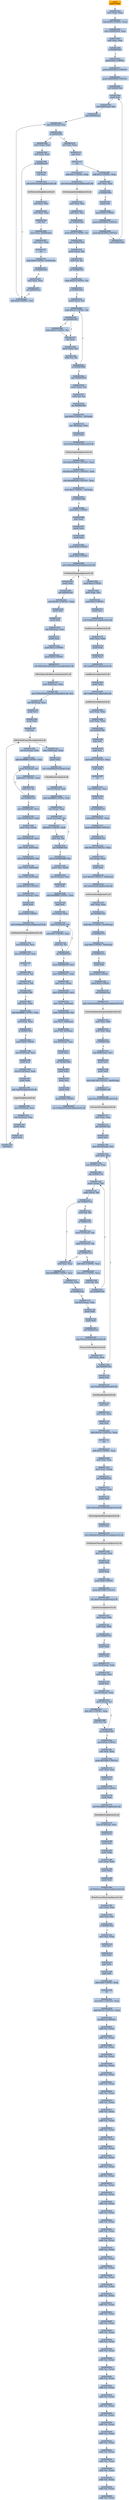 digraph G {
node[shape=rectangle,style=filled,fillcolor=lightsteelblue,color=lightsteelblue]
bgcolor="transparent"
a0x004018ccpushl_ebp[label="start\npushl %ebp",fillcolor="orange",color="lightgrey"];
a0x004018cdmovl_esp_ebp[label="0x004018cd\nmovl %esp, %ebp"];
a0x004018cfsubl_0x44UINT8_esp[label="0x004018cf\nsubl $0x44<UINT8>, %esp"];
a0x004018d2movl_0x004034e4_eax[label="0x004018d2\nmovl 0x004034e4, %eax"];
a0x004018d7testl_eax_eax[label="0x004018d7\ntestl %eax, %eax"];
a0x004018d9je_0x004018e5[label="0x004018d9\nje 0x004018e5"];
a0x004018e5pushl_0x1UINT8[label="0x004018e5\npushl $0x1<UINT8>"];
a0x004018e7pushl_0x403010UINT32[label="0x004018e7\npushl $0x403010<UINT32>"];
a0x004018ecpushl_0x403008UINT32[label="0x004018ec\npushl $0x403008<UINT32>"];
a0x004018f1call_0x004019ed[label="0x004018f1\ncall 0x004019ed"];
a0x004019edpushl_esi[label="0x004019ed\npushl %esi"];
a0x004019eemovl_0x8esp__esi[label="0x004019ee\nmovl 0x8(%esp), %esi"];
a0x004019f2jmp_0x00401a0a[label="0x004019f2\njmp 0x00401a0a"];
a0x00401a0acmpl_0xcesp__esi[label="0x00401a0a\ncmpl 0xc(%esp), %esi"];
a0x00401a0ejb_0x004019f4[label="0x00401a0e\njb 0x004019f4"];
a0x004019f4movl_esi__eax[label="0x004019f4\nmovl (%esi), %eax"];
a0x004019f6testl_eax_eax[label="0x004019f6\ntestl %eax, %eax"];
a0x004019f8je_0x00401a07[label="0x004019f8\nje 0x00401a07"];
a0x00401a07addl_0x4UINT8_esi[label="0x00401a07\naddl $0x4<UINT8>, %esi"];
a0x004019facall_eax[label="0x004019fa\ncall %eax"];
a0x004019a3call_GetProcessHeap_kernel32_dll[label="0x004019a3\ncall GetProcessHeap@kernel32.dll"];
GetProcessHeap_kernel32_dll[label="GetProcessHeap@kernel32.dll",fillcolor="lightgrey",color="lightgrey"];
a0x004019a9xorl_ecx_ecx[label="0x004019a9\nxorl %ecx, %ecx"];
a0x004019abtestl_eax_eax[label="0x004019ab\ntestl %eax, %eax"];
a0x004019adsete_cl[label="0x004019ad\nsete %cl"];
a0x004019b0movl_eax_0x004034e0[label="0x004019b0\nmovl %eax, 0x004034e0"];
a0x004019b5movl_ecx_eax[label="0x004019b5\nmovl %ecx, %eax"];
a0x004019b7ret[label="0x004019b7\nret"];
a0x004019fccmpl_0x0UINT8_0x10esp_[label="0x004019fc\ncmpl $0x0<UINT8>, 0x10(%esp)"];
a0x00401a01je_0x00401a07[label="0x00401a01\nje 0x00401a07"];
a0x00401a03testl_eax_eax[label="0x00401a03\ntestl %eax, %eax"];
a0x00401a05jne_0x00401a12[label="0x00401a05\njne 0x00401a12"];
a0x00401a10xorl_eax_eax[label="0x00401a10\nxorl %eax, %eax"];
a0x00401a12popl_esi[label="0x00401a12\npopl %esi"];
a0x00401a13ret[label="0x00401a13\nret"];
a0x004018f6addl_0xcUINT8_esp[label="0x004018f6\naddl $0xc<UINT8>, %esp"];
a0x004018f9testl_eax_eax[label="0x004018f9\ntestl %eax, %eax"];
a0x004018fbje_0x00401905[label="0x004018fb\nje 0x00401905"];
a0x00401905pushl_esi[label="0x00401905\npushl %esi"];
a0x00401906pushl_0x0UINT8[label="0x00401906\npushl $0x0<UINT8>"];
a0x00401908pushl_0x403004UINT32[label="0x00401908\npushl $0x403004<UINT32>"];
a0x0040190dpushl_0x403000UINT32[label="0x0040190d\npushl $0x403000<UINT32>"];
a0x00401912call_0x004019ed[label="0x00401912\ncall 0x004019ed"];
a0x00401917addl_0xcUINT8_esp[label="0x00401917\naddl $0xc<UINT8>, %esp"];
a0x0040191acall_GetCommandLineA_kernel32_dll[label="0x0040191a\ncall GetCommandLineA@kernel32.dll"];
GetCommandLineA_kernel32_dll[label="GetCommandLineA@kernel32.dll",fillcolor="lightgrey",color="lightgrey"];
a0x00401920movl_eax_esi[label="0x00401920\nmovl %eax, %esi"];
a0x00401922testl_esi_esi[label="0x00401922\ntestl %esi, %esi"];
a0x00401924jne_0x0040192b[label="0x00401924\njne 0x0040192b"];
a0x0040192bmovb_0x20UINT8_cl[label="0x0040192b\nmovb $0x20<UINT8>, %cl"];
a0x0040192djmp_0x00401934[label="0x0040192d\njmp 0x00401934"];
a0x00401934movb_esi__al[label="0x00401934\nmovb (%esi), %al"];
a0x00401936testb_al_al[label="0x00401936\ntestb %al, %al"];
a0x00401938jne_0x0040192f[label="0x00401938\njne 0x0040192f"];
a0x0040192fcmpb_0x20UINT8_al[label="0x0040192f\ncmpb $0x20<UINT8>, %al"];
a0x00401931ja_0x0040193e[label="0x00401931\nja 0x0040193e"];
a0x0040193emovb_esi__al[label="0x0040193e\nmovb (%esi), %al"];
a0x00401940cmpb_0x22UINT8_al[label="0x00401940\ncmpb $0x22<UINT8>, %al"];
a0x00401942jne_0x00401947[label="0x00401942\njne 0x00401947"];
a0x00401944xorb_0x20UINT8_cl[label="0x00401944\nxorb $0x20<UINT8>, %cl"];
a0x00401947incl_esi[label="0x00401947\nincl %esi"];
a0x00401948movb_esi__al[label="0x00401948\nmovb (%esi), %al"];
a0x0040194acmpb_cl_al[label="0x0040194a\ncmpb %cl, %al"];
a0x0040194cja_0x00401940[label="0x0040194c\nja 0x00401940"];
a0x0040194ejmp_0x00401955[label="0x0040194e\njmp 0x00401955"];
a0x00401955movb_esi__al[label="0x00401955\nmovb (%esi), %al"];
a0x00401957testb_al_al[label="0x00401957\ntestb %al, %al"];
a0x00401959jne_0x00401950[label="0x00401959\njne 0x00401950"];
a0x0040195bandl_0x0UINT8__24ebp_[label="0x0040195b\nandl $0x0<UINT8>, -24(%ebp)"];
a0x0040195fleal__68ebp__eax[label="0x0040195f\nleal -68(%ebp), %eax"];
a0x00401962pushl_eax[label="0x00401962\npushl %eax"];
a0x00401963call_GetStartupInfoA_kernel32_dll[label="0x00401963\ncall GetStartupInfoA@kernel32.dll"];
GetStartupInfoA_kernel32_dll[label="GetStartupInfoA@kernel32.dll",fillcolor="lightgrey",color="lightgrey"];
a0x00401969testl_0xa0d0a0dUINT32_eax[label="0x00401969\ntestl $0xa0d0a0d<UINT32>, %eax"];
a0x0040196esubl_0x54524357UINT32_eax[label="0x0040196e\nsubl $0x54524357<UINT32>, %eax"];
a0x00401973subl_0xa0d0a0dUINT32_eax[label="0x00401973\nsubl $0xa0d0a0d<UINT32>, %eax"];
a0x00401978testb_0x1UINT8__24ebp_[label="0x00401978\ntestb $0x1<UINT8>, -24(%ebp)"];
a0x0040197cje_0x00401984[label="0x0040197c\nje 0x00401984"];
a0x00401984pushl_0xaUINT8[label="0x00401984\npushl $0xa<UINT8>"];
a0x00401986popl_eax[label="0x00401986\npopl %eax"];
a0x00401987pushl_eax[label="0x00401987\npushl %eax"];
a0x00401988pushl_esi[label="0x00401988\npushl %esi"];
a0x00401989pushl_0x0UINT8[label="0x00401989\npushl $0x0<UINT8>"];
a0x0040198bpushl_0x0UINT8[label="0x0040198b\npushl $0x0<UINT8>"];
a0x0040198dcall_GetModuleHandleA_kernel32_dll[label="0x0040198d\ncall GetModuleHandleA@kernel32.dll"];
GetModuleHandleA_kernel32_dll[label="GetModuleHandleA@kernel32.dll",fillcolor="lightgrey",color="lightgrey"];
a0x00401993pushl_eax[label="0x00401993\npushl %eax"];
a0x00401994call_0x004012e0[label="0x00401994\ncall 0x004012e0"];
a0x004012e0subl_0x20cUINT32_esp[label="0x004012e0\nsubl $0x20c<UINT32>, %esp"];
a0x004012e6pushl_esi[label="0x004012e6\npushl %esi"];
a0x004012e7pushl_edi[label="0x004012e7\npushl %edi"];
a0x004012e8leal_0x8esp__eax[label="0x004012e8\nleal 0x8(%esp), %eax"];
a0x004012ecpushl_eax[label="0x004012ec\npushl %eax"];
a0x004012edpushl_0x1cUINT8[label="0x004012ed\npushl $0x1c<UINT8>"];
a0x004012efpushl_0x0UINT8[label="0x004012ef\npushl $0x0<UINT8>"];
a0x004012f1call_SHGetSpecialFolderLocation_shell32_dll[label="0x004012f1\ncall SHGetSpecialFolderLocation@shell32.dll"];
SHGetSpecialFolderLocation_shell32_dll[label="SHGetSpecialFolderLocation@shell32.dll",fillcolor="lightgrey",color="lightgrey"];
a0x004012f7movl_0x8esp__edx[label="0x004012f7\nmovl 0x8(%esp), %edx"];
a0x004012fbmovl_SHGetPathFromIDListA_shell32_dll_esi[label="0x004012fb\nmovl SHGetPathFromIDListA@shell32.dll, %esi"];
a0x00401301leal_0xcesp__ecx[label="0x00401301\nleal 0xc(%esp), %ecx"];
a0x00401305pushl_ecx[label="0x00401305\npushl %ecx"];
a0x00401306pushl_edx[label="0x00401306\npushl %edx"];
a0x00401307call_esi[label="0x00401307\ncall %esi"];
SHGetPathFromIDListA_shell32_dll[label="SHGetPathFromIDListA@shell32.dll",fillcolor="lightgrey",color="lightgrey"];
a0x00401309leal_0xcesp__eax[label="0x00401309\nleal 0xc(%esp), %eax"];
a0x0040130daddl_0xffffffffUINT8_eax[label="0x0040130d\naddl $0xffffffff<UINT8>, %eax"];
a0x00401310movb_0x1eax__cl[label="0x00401310\nmovb 0x1(%eax), %cl"];
a0x00401313addl_0x1UINT8_eax[label="0x00401313\naddl $0x1<UINT8>, %eax"];
a0x00401316testb_cl_cl[label="0x00401316\ntestb %cl, %cl"];
a0x00401318jne_0x00401310[label="0x00401318\njne 0x00401310"];
a0x0040131amovl_0x004020dc_ecx[label="0x0040131a\nmovl 0x004020dc, %ecx"];
a0x00401320movl_0x004020e0_edx[label="0x00401320\nmovl 0x004020e0, %edx"];
a0x00401326movl_ecx_eax_[label="0x00401326\nmovl %ecx, (%eax)"];
a0x00401328movl_0x004020e4_ecx[label="0x00401328\nmovl 0x004020e4, %ecx"];
a0x0040132emovl_edx_0x4eax_[label="0x0040132e\nmovl %edx, 0x4(%eax)"];
a0x00401331movw_0x004020e8_dx[label="0x00401331\nmovw 0x004020e8, %dx"];
a0x00401338movl_ecx_0x8eax_[label="0x00401338\nmovl %ecx, 0x8(%eax)"];
a0x0040133bmovw_dx_0xceax_[label="0x0040133b\nmovw %dx, 0xc(%eax)"];
a0x0040133fpushl_0x104UINT32[label="0x0040133f\npushl $0x104<UINT32>"];
a0x00401344leal_0x114esp__eax[label="0x00401344\nleal 0x114(%esp), %eax"];
a0x0040134bpushl_eax[label="0x0040134b\npushl %eax"];
a0x0040134cpushl_0x0UINT8[label="0x0040134c\npushl $0x0<UINT8>"];
a0x0040134ecall_GetModuleFileNameA_kernel32_dll[label="0x0040134e\ncall GetModuleFileNameA@kernel32.dll"];
GetModuleFileNameA_kernel32_dll[label="GetModuleFileNameA@kernel32.dll",fillcolor="lightgrey",color="lightgrey"];
a0x00401354leal_0xcesp__ecx[label="0x00401354\nleal 0xc(%esp), %ecx"];
a0x00401358leal_0x110esp__eax[label="0x00401358\nleal 0x110(%esp), %eax"];
a0x0040135fnop_[label="0x0040135f\nnop "];
a0x00401360movb_eax__dl[label="0x00401360\nmovb (%eax), %dl"];
a0x00401362cmpb_ecx__dl[label="0x00401362\ncmpb (%ecx), %dl"];
a0x00401364jne_0x00401380[label="0x00401364\njne 0x00401380"];
a0x00401380sbbl_eax_eax[label="0x00401380\nsbbl %eax, %eax"];
a0x00401382sbbl_0xffffffffUINT8_eax[label="0x00401382\nsbbl $0xffffffff<UINT8>, %eax"];
a0x00401385testl_eax_eax[label="0x00401385\ntestl %eax, %eax"];
a0x00401387je_0x0040139e[label="0x00401387\nje 0x0040139e"];
a0x00401389pushl_0x0UINT8[label="0x00401389\npushl $0x0<UINT8>"];
a0x0040138bleal_0x10esp__ecx[label="0x0040138b\nleal 0x10(%esp), %ecx"];
a0x0040138fpushl_ecx[label="0x0040138f\npushl %ecx"];
a0x00401390leal_0x118esp__edx[label="0x00401390\nleal 0x118(%esp), %edx"];
a0x00401397pushl_edx[label="0x00401397\npushl %edx"];
a0x00401398call_CopyFileA_kernel32_dll[label="0x00401398\ncall CopyFileA@kernel32.dll"];
CopyFileA_kernel32_dll[label="CopyFileA@kernel32.dll",fillcolor="lightgrey",color="lightgrey"];
a0x0040139emovl_0x8esp__ecx[label="0x0040139e\nmovl 0x8(%esp), %ecx"];
a0x004013a2leal_0xcesp__eax[label="0x004013a2\nleal 0xc(%esp), %eax"];
a0x004013a6pushl_eax[label="0x004013a6\npushl %eax"];
a0x004013a7pushl_ecx[label="0x004013a7\npushl %ecx"];
a0x004013a8call_esi[label="0x004013a8\ncall %esi"];
a0x004013aamovl_0x8esp__edx[label="0x004013aa\nmovl 0x8(%esp), %edx"];
a0x004013aepushl_edx[label="0x004013ae\npushl %edx"];
a0x004013afcall_CoTaskMemFree_ole32_dll[label="0x004013af\ncall CoTaskMemFree@ole32.dll"];
CoTaskMemFree_ole32_dll[label="CoTaskMemFree@ole32.dll",fillcolor="lightgrey",color="lightgrey"];
a0x004013b5leal_0xcesp__edi[label="0x004013b5\nleal 0xc(%esp), %edi"];
a0x004013b9addl_0xffffffffUINT8_edi[label="0x004013b9\naddl $0xffffffff<UINT8>, %edi"];
a0x004013bcleal_esp__esp[label="0x004013bc\nleal (%esp), %esp"];
a0x004013c0movb_0x1edi__al[label="0x004013c0\nmovb 0x1(%edi), %al"];
a0x004013c3addl_0x1UINT8_edi[label="0x004013c3\naddl $0x1<UINT8>, %edi"];
a0x004013c6testb_al_al[label="0x004013c6\ntestb %al, %al"];
a0x004013c8jne_0x004013c0[label="0x004013c8\njne 0x004013c0"];
a0x004013camovw_0x004020d8_ax[label="0x004013ca\nmovw 0x004020d8, %ax"];
a0x004013d0movw_ax_edi_[label="0x004013d0\nmovw %ax, (%edi)"];
a0x004013d3leal_0xcesp__eax[label="0x004013d3\nleal 0xc(%esp), %eax"];
a0x004013d7popl_edi[label="0x004013d7\npopl %edi"];
a0x004013d8addl_0xffffffffUINT8_eax[label="0x004013d8\naddl $0xffffffff<UINT8>, %eax"];
a0x004013dbpopl_esi[label="0x004013db\npopl %esi"];
a0x004013dcleal_esp__esp[label="0x004013dc\nleal (%esp), %esp"];
a0x004013e0movb_0x1eax__cl[label="0x004013e0\nmovb 0x1(%eax), %cl"];
a0x004013e3addl_0x1UINT8_eax[label="0x004013e3\naddl $0x1<UINT8>, %eax"];
a0x004013e6testb_cl_cl[label="0x004013e6\ntestb %cl, %cl"];
a0x004013e8jne_0x004013e0[label="0x004013e8\njne 0x004013e0"];
a0x004013eamovl_0x004020c8_ecx[label="0x004013ea\nmovl 0x004020c8, %ecx"];
a0x004013f0movl_0x004020cc_edx[label="0x004013f0\nmovl 0x004020cc, %edx"];
a0x004013f6movl_ecx_eax_[label="0x004013f6\nmovl %ecx, (%eax)"];
a0x004013f8movl_0x004020d0_ecx[label="0x004013f8\nmovl 0x004020d0, %ecx"];
a0x004013femovl_edx_0x4eax_[label="0x004013fe\nmovl %edx, 0x4(%eax)"];
a0x00401401movb_0x004020d4_dl[label="0x00401401\nmovb 0x004020d4, %dl"];
a0x00401407movl_ecx_0x8eax_[label="0x00401407\nmovl %ecx, 0x8(%eax)"];
a0x0040140amovb_dl_0xceax_[label="0x0040140a\nmovb %dl, 0xc(%eax)"];
a0x0040140dleal_0x4esp__eax[label="0x0040140d\nleal 0x4(%esp), %eax"];
a0x00401411pushl_eax[label="0x00401411\npushl %eax"];
a0x00401412call_0x00401060[label="0x00401412\ncall 0x00401060"];
a0x00401060pushl_ebx[label="0x00401060\npushl %ebx"];
a0x00401061pushl_esi[label="0x00401061\npushl %esi"];
a0x00401062pushl_edi[label="0x00401062\npushl %edi"];
a0x00401063pushl_0x0UINT8[label="0x00401063\npushl $0x0<UINT8>"];
a0x00401065call_GetModuleHandleA_kernel32_dll[label="0x00401065\ncall GetModuleHandleA@kernel32.dll"];
a0x0040106bpushl_0xaUINT8[label="0x0040106b\npushl $0xa<UINT8>"];
a0x0040106dmovl_eax_esi[label="0x0040106d\nmovl %eax, %esi"];
a0x0040106fpushl_0x1UINT8[label="0x0040106f\npushl $0x1<UINT8>"];
a0x00401071pushl_esi[label="0x00401071\npushl %esi"];
a0x00401072call_FindResourceA_kernel32_dll[label="0x00401072\ncall FindResourceA@kernel32.dll"];
FindResourceA_kernel32_dll[label="FindResourceA@kernel32.dll",fillcolor="lightgrey",color="lightgrey"];
a0x00401078movl_eax_edi[label="0x00401078\nmovl %eax, %edi"];
a0x0040107apushl_edi[label="0x0040107a\npushl %edi"];
a0x0040107bpushl_esi[label="0x0040107b\npushl %esi"];
a0x0040107ccall_LoadResource_kernel32_dll[label="0x0040107c\ncall LoadResource@kernel32.dll"];
LoadResource_kernel32_dll[label="LoadResource@kernel32.dll",fillcolor="lightgrey",color="lightgrey"];
a0x00401082pushl_eax[label="0x00401082\npushl %eax"];
a0x00401083call_LockResource_kernel32_dll[label="0x00401083\ncall LockResource@kernel32.dll"];
LockResource_kernel32_dll[label="LockResource@kernel32.dll",fillcolor="lightgrey",color="lightgrey"];
a0x00401089movl_eax_ebx[label="0x00401089\nmovl %eax, %ebx"];
a0x0040108btestl_ebx_ebx[label="0x0040108b\ntestl %ebx, %ebx"];
a0x0040108djne_0x00401098[label="0x0040108d\njne 0x00401098"];
a0x0040108fpopl_edi[label="0x0040108f\npopl %edi"];
a0x00401090popl_esi[label="0x00401090\npopl %esi"];
a0x00401091movl_0x1UINT32_eax[label="0x00401091\nmovl $0x1<UINT32>, %eax"];
a0x00401096popl_ebx[label="0x00401096\npopl %ebx"];
a0x00401097ret[label="0x00401097\nret"];
a0x00401417leal_0x8esp__ecx[label="0x00401417\nleal 0x8(%esp), %ecx"];
a0x0040141bpushl_ecx[label="0x0040141b\npushl %ecx"];
a0x0040141ccall_0x00401210[label="0x0040141c\ncall 0x00401210"];
a0x00401210subl_0x8UINT8_esp[label="0x00401210\nsubl $0x8<UINT8>, %esp"];
a0x00401213pushl_0x4020b8UINT32[label="0x00401213\npushl $0x4020b8<UINT32>"];
a0x00401218call_0x00401120[label="0x00401218\ncall 0x00401120"];
a0x00401120subl_0x1bcUINT32_esp[label="0x00401120\nsubl $0x1bc<UINT32>, %esp"];
a0x00401126leal_esp__eax[label="0x00401126\nleal (%esp), %eax"];
a0x00401129pushl_eax[label="0x00401129\npushl %eax"];
a0x0040112amovl_0x94UINT32_0x4esp_[label="0x0040112a\nmovl $0x94<UINT32>, 0x4(%esp)"];
a0x00401132call_GetVersionExA_kernel32_dll[label="0x00401132\ncall GetVersionExA@kernel32.dll"];
GetVersionExA_kernel32_dll[label="GetVersionExA@kernel32.dll",fillcolor="lightgrey",color="lightgrey"];
a0x00401138testl_eax_eax[label="0x00401138\ntestl %eax, %eax"];
a0x0040113ajne_0x00401145[label="0x0040113a\njne 0x00401145"];
a0x00401145testb_0x2UINT8_0x10esp_[label="0x00401145\ntestb $0x2<UINT8>, 0x10(%esp)"];
a0x0040114aje_0x00401153[label="0x0040114a\nje 0x00401153"];
a0x0040114ccmpl_0x5UINT8_0x4esp_[label="0x0040114c\ncmpl $0x5<UINT8>, 0x4(%esp)"];
a0x00401151jb_0x0040113c[label="0x00401151\njb 0x0040113c"];
a0x00401153pushl_edi[label="0x00401153\npushl %edi"];
a0x00401154pushl_0x0UINT8[label="0x00401154\npushl $0x0<UINT8>"];
a0x00401156pushl_0x2UINT8[label="0x00401156\npushl $0x2<UINT8>"];
a0x00401158call_0x00401a3e[label="0x00401158\ncall 0x00401a3e"];
a0x00401a3ejmp_CreateToolhelp32Snapshot_kernel32_dll[label="0x00401a3e\njmp CreateToolhelp32Snapshot@kernel32.dll"];
CreateToolhelp32Snapshot_kernel32_dll[label="CreateToolhelp32Snapshot@kernel32.dll",fillcolor="lightgrey",color="lightgrey"];
a0x0040115dmovl_eax_edi[label="0x0040115d\nmovl %eax, %edi"];
a0x0040115ftestl_edi_edi[label="0x0040115f\ntestl %edi, %edi"];
a0x00401161je_0x00401180[label="0x00401161\nje 0x00401180"];
a0x00401163leal_0x98esp__ecx[label="0x00401163\nleal 0x98(%esp), %ecx"];
a0x0040116apushl_ecx[label="0x0040116a\npushl %ecx"];
a0x0040116bpushl_edi[label="0x0040116b\npushl %edi"];
a0x0040116cmovl_0x128UINT32_0xa0esp_[label="0x0040116c\nmovl $0x128<UINT32>, 0xa0(%esp)"];
a0x00401177call_0x00401a38[label="0x00401177\ncall 0x00401a38"];
a0x00401a38jmp_Process32First_kernel32_dll[label="0x00401a38\njmp Process32First@kernel32.dll"];
Process32First_kernel32_dll[label="Process32First@kernel32.dll",fillcolor="lightgrey",color="lightgrey"];
a0x0040117ctestl_eax_eax[label="0x0040117c\ntestl %eax, %eax"];
a0x0040117ejne_0x0040118a[label="0x0040117e\njne 0x0040118a"];
a0x0040118apushl_esi[label="0x0040118a\npushl %esi"];
a0x0040118bmovl_0x1c8esp__esi[label="0x0040118b\nmovl 0x1c8(%esp), %esi"];
a0x00401192movl_esi_ecx[label="0x00401192\nmovl %esi, %ecx"];
a0x00401194leal_0xc0esp__eax[label="0x00401194\nleal 0xc0(%esp), %eax"];
a0x0040119bjmp_0x004011a0[label="0x0040119b\njmp 0x004011a0"];
a0x004011a0movb_eax__dl[label="0x004011a0\nmovb (%eax), %dl"];
a0x004011a2cmpb_ecx__dl[label="0x004011a2\ncmpb (%ecx), %dl"];
a0x004011a4jne_0x004011c0[label="0x004011a4\njne 0x004011c0"];
a0x004011c0sbbl_eax_eax[label="0x004011c0\nsbbl %eax, %eax"];
a0x004011c2sbbl_0xffffffffUINT8_eax[label="0x004011c2\nsbbl $0xffffffff<UINT8>, %eax"];
a0x004011c5testl_eax_eax[label="0x004011c5\ntestl %eax, %eax"];
a0x004011c7je_0x004011ed[label="0x004011c7\nje 0x004011ed"];
a0x004011c9leal_0x9cesp__edx[label="0x004011c9\nleal 0x9c(%esp), %edx"];
a0x004011d0pushl_edx[label="0x004011d0\npushl %edx"];
a0x004011d1pushl_edi[label="0x004011d1\npushl %edi"];
a0x004011d2call_0x00401a32[label="0x004011d2\ncall 0x00401a32"];
a0x00401a32jmp_Process32Next_kernel32_dll[label="0x00401a32\njmp Process32Next@kernel32.dll"];
Process32Next_kernel32_dll[label="Process32Next@kernel32.dll",fillcolor="lightgrey",color="lightgrey"];
a0x004011d7testl_eax_eax[label="0x004011d7\ntestl %eax, %eax"];
a0x004011d9jne_0x00401192[label="0x004011d9\njne 0x00401192"];
a0x004011a6testb_dl_dl[label="0x004011a6\ntestb %dl, %dl"];
a0x004011a8je_0x004011bc[label="0x004011a8\nje 0x004011bc"];
a0x004011aamovb_0x1eax__dl[label="0x004011aa\nmovb 0x1(%eax), %dl"];
a0x004011adcmpb_0x1ecx__dl[label="0x004011ad\ncmpb 0x1(%ecx), %dl"];
a0x004011b0jne_0x004011c0[label="0x004011b0\njne 0x004011c0"];
a0x004011b2addl_0x2UINT8_eax[label="0x004011b2\naddl $0x2<UINT8>, %eax"];
a0x004011b5addl_0x2UINT8_ecx[label="0x004011b5\naddl $0x2<UINT8>, %ecx"];
a0x004011b8testb_dl_dl[label="0x004011b8\ntestb %dl, %dl"];
a0x004011bajne_0x004011a0[label="0x004011ba\njne 0x004011a0"];
a0x004011dbpushl_edi[label="0x004011db\npushl %edi"];
a0x004011dccall_CloseHandle_kernel32_dll[label="0x004011dc\ncall CloseHandle@kernel32.dll"];
CloseHandle_kernel32_dll[label="CloseHandle@kernel32.dll",fillcolor="lightgrey",color="lightgrey"];
a0x004011e2popl_esi[label="0x004011e2\npopl %esi"];
a0x004011e3xorl_eax_eax[label="0x004011e3\nxorl %eax, %eax"];
a0x004011e5popl_edi[label="0x004011e5\npopl %edi"];
a0x004011e6addl_0x1bcUINT32_esp[label="0x004011e6\naddl $0x1bc<UINT32>, %esp"];
a0x004011ecret[label="0x004011ec\nret"];
a0x0040121daddl_0x4UINT8_esp[label="0x0040121d\naddl $0x4<UINT8>, %esp"];
a0x00401220testl_eax_eax[label="0x00401220\ntestl %eax, %eax"];
a0x00401222movl_eax_esp_[label="0x00401222\nmovl %eax, (%esp)"];
a0x00401225jne_0x0040123b[label="0x00401225\njne 0x0040123b"];
a0x00401227leal_esp__eax[label="0x00401227\nleal (%esp), %eax"];
a0x0040122apushl_eax[label="0x0040122a\npushl %eax"];
a0x0040122bcall_GetForegroundWindow_user32_dll[label="0x0040122b\ncall GetForegroundWindow@user32.dll"];
GetForegroundWindow_user32_dll[label="GetForegroundWindow@user32.dll",fillcolor="lightgrey",color="lightgrey"];
a0x00401231pushl_eax[label="0x00401231\npushl %eax"];
a0x00401232call_GetWindowThreadProcessId_user32_dll[label="0x00401232\ncall GetWindowThreadProcessId@user32.dll"];
GetWindowThreadProcessId_user32_dll[label="GetWindowThreadProcessId@user32.dll",fillcolor="lightgrey",color="lightgrey"];
a0x00401238movl_esp__eax[label="0x00401238\nmovl (%esp), %eax"];
a0x0040123bpushl_edi[label="0x0040123b\npushl %edi"];
a0x0040123cpushl_eax[label="0x0040123c\npushl %eax"];
a0x0040123dpushl_0x0UINT8[label="0x0040123d\npushl $0x0<UINT8>"];
a0x0040123fpushl_0x1f0fffUINT32[label="0x0040123f\npushl $0x1f0fff<UINT32>"];
a0x00401244call_OpenProcess_kernel32_dll[label="0x00401244\ncall OpenProcess@kernel32.dll"];
OpenProcess_kernel32_dll[label="OpenProcess@kernel32.dll",fillcolor="lightgrey",color="lightgrey"];
a0x0040124amovl_eax_edi[label="0x0040124a\nmovl %eax, %edi"];
a0x0040124ctestl_edi_edi[label="0x0040124c\ntestl %edi, %edi"];
a0x0040124ejne_0x00401255[label="0x0040124e\njne 0x00401255"];
a0x00401255pushl_ebx[label="0x00401255\npushl %ebx"];
a0x00401256pushl_ebp[label="0x00401256\npushl %ebp"];
a0x00401257movl_0x18esp__ebp[label="0x00401257\nmovl 0x18(%esp), %ebp"];
a0x0040125bmovl_ebp_eax[label="0x0040125b\nmovl %ebp, %eax"];
a0x0040125dpushl_esi[label="0x0040125d\npushl %esi"];
a0x0040125eleal_0x1eax__edx[label="0x0040125e\nleal 0x1(%eax), %edx"];
a0x00401261movb_eax__cl[label="0x00401261\nmovb (%eax), %cl"];
a0x00401263addl_0x1UINT8_eax[label="0x00401263\naddl $0x1<UINT8>, %eax"];
a0x00401266testb_cl_cl[label="0x00401266\ntestb %cl, %cl"];
a0x00401268jne_0x00401261[label="0x00401268\njne 0x00401261"];
a0x0040126apushl_0x4UINT8[label="0x0040126a\npushl $0x4<UINT8>"];
a0x0040126csubl_edx_eax[label="0x0040126c\nsubl %edx, %eax"];
a0x0040126epushl_0x3000UINT32[label="0x0040126e\npushl $0x3000<UINT32>"];
a0x00401273movl_eax_esi[label="0x00401273\nmovl %eax, %esi"];
a0x00401275pushl_esi[label="0x00401275\npushl %esi"];
a0x00401276pushl_0x0UINT8[label="0x00401276\npushl $0x0<UINT8>"];
a0x00401278pushl_edi[label="0x00401278\npushl %edi"];
a0x00401279call_VirtualAllocEx_kernel32_dll[label="0x00401279\ncall VirtualAllocEx@kernel32.dll"];
VirtualAllocEx_kernel32_dll[label="VirtualAllocEx@kernel32.dll",fillcolor="lightgrey",color="lightgrey"];
a0x0040127fleal_0x14esp__ecx[label="0x0040127f\nleal 0x14(%esp), %ecx"];
a0x00401283pushl_ecx[label="0x00401283\npushl %ecx"];
a0x00401284pushl_esi[label="0x00401284\npushl %esi"];
a0x00401285pushl_ebp[label="0x00401285\npushl %ebp"];
a0x00401286movl_eax_ebx[label="0x00401286\nmovl %eax, %ebx"];
a0x00401288pushl_ebx[label="0x00401288\npushl %ebx"];
a0x00401289pushl_edi[label="0x00401289\npushl %edi"];
a0x0040128acall_WriteProcessMemory_kernel32_dll[label="0x0040128a\ncall WriteProcessMemory@kernel32.dll"];
WriteProcessMemory_kernel32_dll[label="WriteProcessMemory@kernel32.dll",fillcolor="lightgrey",color="lightgrey"];
a0x00401290movl_eax_esi[label="0x00401290\nmovl %eax, %esi"];
a0x00401292testl_esi_esi[label="0x00401292\ntestl %esi, %esi"];
a0x00401294je_0x004012cb[label="0x00401294\nje 0x004012cb"];
a0x004012cbmovl_esi_eax[label="0x004012cb\nmovl %esi, %eax"];
a0x004012cdpopl_esi[label="0x004012cd\npopl %esi"];
a0x004012cepopl_ebp[label="0x004012ce\npopl %ebp"];
a0x004012cfpopl_ebx[label="0x004012cf\npopl %ebx"];
a0x004012d0popl_edi[label="0x004012d0\npopl %edi"];
a0x004012d1addl_0x8UINT8_esp[label="0x004012d1\naddl $0x8<UINT8>, %esp"];
a0x004012d4ret[label="0x004012d4\nret"];
a0x00401421movl_0x1UINT32_eax[label="0x00401421\nmovl $0x1<UINT32>, %eax"];
a0x00401426addl_0x214UINT32_esp[label="0x00401426\naddl $0x214<UINT32>, %esp"];
a0x0040142cret_0x10UINT16[label="0x0040142c\nret $0x10<UINT16>"];
a0x00000000addb_al_eax_[label="0x00000000\naddb %al, (%eax)"];
a0x00000002addb_al_eax_[label="0x00000002\naddb %al, (%eax)"];
a0x00000004addb_al_eax_[label="0x00000004\naddb %al, (%eax)"];
a0x00000006addb_al_eax_[label="0x00000006\naddb %al, (%eax)"];
a0x00000008addb_al_eax_[label="0x00000008\naddb %al, (%eax)"];
a0x0000000aaddb_al_eax_[label="0x0000000a\naddb %al, (%eax)"];
a0x0000000caddb_al_eax_[label="0x0000000c\naddb %al, (%eax)"];
a0x0000000eaddb_al_eax_[label="0x0000000e\naddb %al, (%eax)"];
a0x00000010addb_al_eax_[label="0x00000010\naddb %al, (%eax)"];
a0x00000012addb_al_eax_[label="0x00000012\naddb %al, (%eax)"];
a0x00000014addb_al_eax_[label="0x00000014\naddb %al, (%eax)"];
a0x00000016addb_al_eax_[label="0x00000016\naddb %al, (%eax)"];
a0x00000018addb_al_eax_[label="0x00000018\naddb %al, (%eax)"];
a0x0000001aaddb_al_eax_[label="0x0000001a\naddb %al, (%eax)"];
a0x0000001caddb_al_eax_[label="0x0000001c\naddb %al, (%eax)"];
a0x0000001eaddb_al_eax_[label="0x0000001e\naddb %al, (%eax)"];
a0x00000020addb_al_eax_[label="0x00000020\naddb %al, (%eax)"];
a0x00000022addb_al_eax_[label="0x00000022\naddb %al, (%eax)"];
a0x00000024addb_al_eax_[label="0x00000024\naddb %al, (%eax)"];
a0x00000026addb_al_eax_[label="0x00000026\naddb %al, (%eax)"];
a0x00000028addb_al_eax_[label="0x00000028\naddb %al, (%eax)"];
a0x0000002aaddb_al_eax_[label="0x0000002a\naddb %al, (%eax)"];
a0x0000002caddb_al_eax_[label="0x0000002c\naddb %al, (%eax)"];
a0x0000002eaddb_al_eax_[label="0x0000002e\naddb %al, (%eax)"];
a0x00000030addb_al_eax_[label="0x00000030\naddb %al, (%eax)"];
a0x00000032addb_al_eax_[label="0x00000032\naddb %al, (%eax)"];
a0x00000034addb_al_eax_[label="0x00000034\naddb %al, (%eax)"];
a0x00000036addb_al_eax_[label="0x00000036\naddb %al, (%eax)"];
a0x00000038addb_al_eax_[label="0x00000038\naddb %al, (%eax)"];
a0x0000003aaddb_al_eax_[label="0x0000003a\naddb %al, (%eax)"];
a0x0000003caddb_al_eax_[label="0x0000003c\naddb %al, (%eax)"];
a0x0000003eaddb_al_eax_[label="0x0000003e\naddb %al, (%eax)"];
a0x00000040addb_al_eax_[label="0x00000040\naddb %al, (%eax)"];
a0x00000042addb_al_eax_[label="0x00000042\naddb %al, (%eax)"];
a0x00000044addb_al_eax_[label="0x00000044\naddb %al, (%eax)"];
a0x00000046addb_al_eax_[label="0x00000046\naddb %al, (%eax)"];
a0x00000048addb_al_eax_[label="0x00000048\naddb %al, (%eax)"];
a0x0000004aaddb_al_eax_[label="0x0000004a\naddb %al, (%eax)"];
a0x0000004caddb_al_eax_[label="0x0000004c\naddb %al, (%eax)"];
a0x0000004eaddb_al_eax_[label="0x0000004e\naddb %al, (%eax)"];
a0x00000050addb_al_eax_[label="0x00000050\naddb %al, (%eax)"];
a0x00000052addb_al_eax_[label="0x00000052\naddb %al, (%eax)"];
a0x00000054addb_al_eax_[label="0x00000054\naddb %al, (%eax)"];
a0x00000056addb_al_eax_[label="0x00000056\naddb %al, (%eax)"];
a0x00000058addb_al_eax_[label="0x00000058\naddb %al, (%eax)"];
a0x0000005aaddb_al_eax_[label="0x0000005a\naddb %al, (%eax)"];
a0x0000005caddb_al_eax_[label="0x0000005c\naddb %al, (%eax)"];
a0x0000005eaddb_al_eax_[label="0x0000005e\naddb %al, (%eax)"];
a0x00000060addb_al_eax_[label="0x00000060\naddb %al, (%eax)"];
a0x00000062addb_al_eax_[label="0x00000062\naddb %al, (%eax)"];
a0x00000064addb_al_eax_[label="0x00000064\naddb %al, (%eax)"];
a0x00000066addb_al_eax_[label="0x00000066\naddb %al, (%eax)"];
a0x004018ccpushl_ebp -> a0x004018cdmovl_esp_ebp [color="#000000"];
a0x004018cdmovl_esp_ebp -> a0x004018cfsubl_0x44UINT8_esp [color="#000000"];
a0x004018cfsubl_0x44UINT8_esp -> a0x004018d2movl_0x004034e4_eax [color="#000000"];
a0x004018d2movl_0x004034e4_eax -> a0x004018d7testl_eax_eax [color="#000000"];
a0x004018d7testl_eax_eax -> a0x004018d9je_0x004018e5 [color="#000000"];
a0x004018d9je_0x004018e5 -> a0x004018e5pushl_0x1UINT8 [color="#000000",label="T"];
a0x004018e5pushl_0x1UINT8 -> a0x004018e7pushl_0x403010UINT32 [color="#000000"];
a0x004018e7pushl_0x403010UINT32 -> a0x004018ecpushl_0x403008UINT32 [color="#000000"];
a0x004018ecpushl_0x403008UINT32 -> a0x004018f1call_0x004019ed [color="#000000"];
a0x004018f1call_0x004019ed -> a0x004019edpushl_esi [color="#000000"];
a0x004019edpushl_esi -> a0x004019eemovl_0x8esp__esi [color="#000000"];
a0x004019eemovl_0x8esp__esi -> a0x004019f2jmp_0x00401a0a [color="#000000"];
a0x004019f2jmp_0x00401a0a -> a0x00401a0acmpl_0xcesp__esi [color="#000000"];
a0x00401a0acmpl_0xcesp__esi -> a0x00401a0ejb_0x004019f4 [color="#000000"];
a0x00401a0ejb_0x004019f4 -> a0x004019f4movl_esi__eax [color="#000000",label="T"];
a0x004019f4movl_esi__eax -> a0x004019f6testl_eax_eax [color="#000000"];
a0x004019f6testl_eax_eax -> a0x004019f8je_0x00401a07 [color="#000000"];
a0x004019f8je_0x00401a07 -> a0x00401a07addl_0x4UINT8_esi [color="#000000",label="T"];
a0x00401a07addl_0x4UINT8_esi -> a0x00401a0acmpl_0xcesp__esi [color="#000000"];
a0x004019f8je_0x00401a07 -> a0x004019facall_eax [color="#000000",label="F"];
a0x004019facall_eax -> a0x004019a3call_GetProcessHeap_kernel32_dll [color="#000000"];
a0x004019a3call_GetProcessHeap_kernel32_dll -> GetProcessHeap_kernel32_dll [color="#000000"];
GetProcessHeap_kernel32_dll -> a0x004019a9xorl_ecx_ecx [color="#000000"];
a0x004019a9xorl_ecx_ecx -> a0x004019abtestl_eax_eax [color="#000000"];
a0x004019abtestl_eax_eax -> a0x004019adsete_cl [color="#000000"];
a0x004019adsete_cl -> a0x004019b0movl_eax_0x004034e0 [color="#000000"];
a0x004019b0movl_eax_0x004034e0 -> a0x004019b5movl_ecx_eax [color="#000000"];
a0x004019b5movl_ecx_eax -> a0x004019b7ret [color="#000000"];
a0x004019b7ret -> a0x004019fccmpl_0x0UINT8_0x10esp_ [color="#000000"];
a0x004019fccmpl_0x0UINT8_0x10esp_ -> a0x00401a01je_0x00401a07 [color="#000000"];
a0x00401a01je_0x00401a07 -> a0x00401a03testl_eax_eax [color="#000000",label="F"];
a0x00401a03testl_eax_eax -> a0x00401a05jne_0x00401a12 [color="#000000"];
a0x00401a05jne_0x00401a12 -> a0x00401a07addl_0x4UINT8_esi [color="#000000",label="F"];
a0x00401a0ejb_0x004019f4 -> a0x00401a10xorl_eax_eax [color="#000000",label="F"];
a0x00401a10xorl_eax_eax -> a0x00401a12popl_esi [color="#000000"];
a0x00401a12popl_esi -> a0x00401a13ret [color="#000000"];
a0x00401a13ret -> a0x004018f6addl_0xcUINT8_esp [color="#000000"];
a0x004018f6addl_0xcUINT8_esp -> a0x004018f9testl_eax_eax [color="#000000"];
a0x004018f9testl_eax_eax -> a0x004018fbje_0x00401905 [color="#000000"];
a0x004018fbje_0x00401905 -> a0x00401905pushl_esi [color="#000000",label="T"];
a0x00401905pushl_esi -> a0x00401906pushl_0x0UINT8 [color="#000000"];
a0x00401906pushl_0x0UINT8 -> a0x00401908pushl_0x403004UINT32 [color="#000000"];
a0x00401908pushl_0x403004UINT32 -> a0x0040190dpushl_0x403000UINT32 [color="#000000"];
a0x0040190dpushl_0x403000UINT32 -> a0x00401912call_0x004019ed [color="#000000"];
a0x00401912call_0x004019ed -> a0x004019edpushl_esi [color="#000000"];
a0x00401a13ret -> a0x00401917addl_0xcUINT8_esp [color="#000000"];
a0x00401917addl_0xcUINT8_esp -> a0x0040191acall_GetCommandLineA_kernel32_dll [color="#000000"];
a0x0040191acall_GetCommandLineA_kernel32_dll -> GetCommandLineA_kernel32_dll [color="#000000"];
GetCommandLineA_kernel32_dll -> a0x00401920movl_eax_esi [color="#000000"];
a0x00401920movl_eax_esi -> a0x00401922testl_esi_esi [color="#000000"];
a0x00401922testl_esi_esi -> a0x00401924jne_0x0040192b [color="#000000"];
a0x00401924jne_0x0040192b -> a0x0040192bmovb_0x20UINT8_cl [color="#000000",label="T"];
a0x0040192bmovb_0x20UINT8_cl -> a0x0040192djmp_0x00401934 [color="#000000"];
a0x0040192djmp_0x00401934 -> a0x00401934movb_esi__al [color="#000000"];
a0x00401934movb_esi__al -> a0x00401936testb_al_al [color="#000000"];
a0x00401936testb_al_al -> a0x00401938jne_0x0040192f [color="#000000"];
a0x00401938jne_0x0040192f -> a0x0040192fcmpb_0x20UINT8_al [color="#000000",label="T"];
a0x0040192fcmpb_0x20UINT8_al -> a0x00401931ja_0x0040193e [color="#000000"];
a0x00401931ja_0x0040193e -> a0x0040193emovb_esi__al [color="#000000",label="T"];
a0x0040193emovb_esi__al -> a0x00401940cmpb_0x22UINT8_al [color="#000000"];
a0x00401940cmpb_0x22UINT8_al -> a0x00401942jne_0x00401947 [color="#000000"];
a0x00401942jne_0x00401947 -> a0x00401944xorb_0x20UINT8_cl [color="#000000",label="F"];
a0x00401944xorb_0x20UINT8_cl -> a0x00401947incl_esi [color="#000000"];
a0x00401947incl_esi -> a0x00401948movb_esi__al [color="#000000"];
a0x00401948movb_esi__al -> a0x0040194acmpb_cl_al [color="#000000"];
a0x0040194acmpb_cl_al -> a0x0040194cja_0x00401940 [color="#000000"];
a0x0040194cja_0x00401940 -> a0x00401940cmpb_0x22UINT8_al [color="#000000",label="T"];
a0x00401942jne_0x00401947 -> a0x00401947incl_esi [color="#000000",label="T"];
a0x0040194cja_0x00401940 -> a0x0040194ejmp_0x00401955 [color="#000000",label="F"];
a0x0040194ejmp_0x00401955 -> a0x00401955movb_esi__al [color="#000000"];
a0x00401955movb_esi__al -> a0x00401957testb_al_al [color="#000000"];
a0x00401957testb_al_al -> a0x00401959jne_0x00401950 [color="#000000"];
a0x00401959jne_0x00401950 -> a0x0040195bandl_0x0UINT8__24ebp_ [color="#000000",label="F"];
a0x0040195bandl_0x0UINT8__24ebp_ -> a0x0040195fleal__68ebp__eax [color="#000000"];
a0x0040195fleal__68ebp__eax -> a0x00401962pushl_eax [color="#000000"];
a0x00401962pushl_eax -> a0x00401963call_GetStartupInfoA_kernel32_dll [color="#000000"];
a0x00401963call_GetStartupInfoA_kernel32_dll -> GetStartupInfoA_kernel32_dll [color="#000000"];
GetStartupInfoA_kernel32_dll -> a0x00401969testl_0xa0d0a0dUINT32_eax [color="#000000"];
a0x00401969testl_0xa0d0a0dUINT32_eax -> a0x0040196esubl_0x54524357UINT32_eax [color="#000000"];
a0x0040196esubl_0x54524357UINT32_eax -> a0x00401973subl_0xa0d0a0dUINT32_eax [color="#000000"];
a0x00401973subl_0xa0d0a0dUINT32_eax -> a0x00401978testb_0x1UINT8__24ebp_ [color="#000000"];
a0x00401978testb_0x1UINT8__24ebp_ -> a0x0040197cje_0x00401984 [color="#000000"];
a0x0040197cje_0x00401984 -> a0x00401984pushl_0xaUINT8 [color="#000000",label="T"];
a0x00401984pushl_0xaUINT8 -> a0x00401986popl_eax [color="#000000"];
a0x00401986popl_eax -> a0x00401987pushl_eax [color="#000000"];
a0x00401987pushl_eax -> a0x00401988pushl_esi [color="#000000"];
a0x00401988pushl_esi -> a0x00401989pushl_0x0UINT8 [color="#000000"];
a0x00401989pushl_0x0UINT8 -> a0x0040198bpushl_0x0UINT8 [color="#000000"];
a0x0040198bpushl_0x0UINT8 -> a0x0040198dcall_GetModuleHandleA_kernel32_dll [color="#000000"];
a0x0040198dcall_GetModuleHandleA_kernel32_dll -> GetModuleHandleA_kernel32_dll [color="#000000"];
GetModuleHandleA_kernel32_dll -> a0x00401993pushl_eax [color="#000000"];
a0x00401993pushl_eax -> a0x00401994call_0x004012e0 [color="#000000"];
a0x00401994call_0x004012e0 -> a0x004012e0subl_0x20cUINT32_esp [color="#000000"];
a0x004012e0subl_0x20cUINT32_esp -> a0x004012e6pushl_esi [color="#000000"];
a0x004012e6pushl_esi -> a0x004012e7pushl_edi [color="#000000"];
a0x004012e7pushl_edi -> a0x004012e8leal_0x8esp__eax [color="#000000"];
a0x004012e8leal_0x8esp__eax -> a0x004012ecpushl_eax [color="#000000"];
a0x004012ecpushl_eax -> a0x004012edpushl_0x1cUINT8 [color="#000000"];
a0x004012edpushl_0x1cUINT8 -> a0x004012efpushl_0x0UINT8 [color="#000000"];
a0x004012efpushl_0x0UINT8 -> a0x004012f1call_SHGetSpecialFolderLocation_shell32_dll [color="#000000"];
a0x004012f1call_SHGetSpecialFolderLocation_shell32_dll -> SHGetSpecialFolderLocation_shell32_dll [color="#000000"];
SHGetSpecialFolderLocation_shell32_dll -> a0x004012f7movl_0x8esp__edx [color="#000000"];
a0x004012f7movl_0x8esp__edx -> a0x004012fbmovl_SHGetPathFromIDListA_shell32_dll_esi [color="#000000"];
a0x004012fbmovl_SHGetPathFromIDListA_shell32_dll_esi -> a0x00401301leal_0xcesp__ecx [color="#000000"];
a0x00401301leal_0xcesp__ecx -> a0x00401305pushl_ecx [color="#000000"];
a0x00401305pushl_ecx -> a0x00401306pushl_edx [color="#000000"];
a0x00401306pushl_edx -> a0x00401307call_esi [color="#000000"];
a0x00401307call_esi -> SHGetPathFromIDListA_shell32_dll [color="#000000"];
SHGetPathFromIDListA_shell32_dll -> a0x00401309leal_0xcesp__eax [color="#000000"];
a0x00401309leal_0xcesp__eax -> a0x0040130daddl_0xffffffffUINT8_eax [color="#000000"];
a0x0040130daddl_0xffffffffUINT8_eax -> a0x00401310movb_0x1eax__cl [color="#000000"];
a0x00401310movb_0x1eax__cl -> a0x00401313addl_0x1UINT8_eax [color="#000000"];
a0x00401313addl_0x1UINT8_eax -> a0x00401316testb_cl_cl [color="#000000"];
a0x00401316testb_cl_cl -> a0x00401318jne_0x00401310 [color="#000000"];
a0x00401318jne_0x00401310 -> a0x00401310movb_0x1eax__cl [color="#000000",label="T"];
a0x00401318jne_0x00401310 -> a0x0040131amovl_0x004020dc_ecx [color="#000000",label="F"];
a0x0040131amovl_0x004020dc_ecx -> a0x00401320movl_0x004020e0_edx [color="#000000"];
a0x00401320movl_0x004020e0_edx -> a0x00401326movl_ecx_eax_ [color="#000000"];
a0x00401326movl_ecx_eax_ -> a0x00401328movl_0x004020e4_ecx [color="#000000"];
a0x00401328movl_0x004020e4_ecx -> a0x0040132emovl_edx_0x4eax_ [color="#000000"];
a0x0040132emovl_edx_0x4eax_ -> a0x00401331movw_0x004020e8_dx [color="#000000"];
a0x00401331movw_0x004020e8_dx -> a0x00401338movl_ecx_0x8eax_ [color="#000000"];
a0x00401338movl_ecx_0x8eax_ -> a0x0040133bmovw_dx_0xceax_ [color="#000000"];
a0x0040133bmovw_dx_0xceax_ -> a0x0040133fpushl_0x104UINT32 [color="#000000"];
a0x0040133fpushl_0x104UINT32 -> a0x00401344leal_0x114esp__eax [color="#000000"];
a0x00401344leal_0x114esp__eax -> a0x0040134bpushl_eax [color="#000000"];
a0x0040134bpushl_eax -> a0x0040134cpushl_0x0UINT8 [color="#000000"];
a0x0040134cpushl_0x0UINT8 -> a0x0040134ecall_GetModuleFileNameA_kernel32_dll [color="#000000"];
a0x0040134ecall_GetModuleFileNameA_kernel32_dll -> GetModuleFileNameA_kernel32_dll [color="#000000"];
GetModuleFileNameA_kernel32_dll -> a0x00401354leal_0xcesp__ecx [color="#000000"];
a0x00401354leal_0xcesp__ecx -> a0x00401358leal_0x110esp__eax [color="#000000"];
a0x00401358leal_0x110esp__eax -> a0x0040135fnop_ [color="#000000"];
a0x0040135fnop_ -> a0x00401360movb_eax__dl [color="#000000"];
a0x00401360movb_eax__dl -> a0x00401362cmpb_ecx__dl [color="#000000"];
a0x00401362cmpb_ecx__dl -> a0x00401364jne_0x00401380 [color="#000000"];
a0x00401364jne_0x00401380 -> a0x00401380sbbl_eax_eax [color="#000000",label="T"];
a0x00401380sbbl_eax_eax -> a0x00401382sbbl_0xffffffffUINT8_eax [color="#000000"];
a0x00401382sbbl_0xffffffffUINT8_eax -> a0x00401385testl_eax_eax [color="#000000"];
a0x00401385testl_eax_eax -> a0x00401387je_0x0040139e [color="#000000"];
a0x00401387je_0x0040139e -> a0x00401389pushl_0x0UINT8 [color="#000000",label="F"];
a0x00401389pushl_0x0UINT8 -> a0x0040138bleal_0x10esp__ecx [color="#000000"];
a0x0040138bleal_0x10esp__ecx -> a0x0040138fpushl_ecx [color="#000000"];
a0x0040138fpushl_ecx -> a0x00401390leal_0x118esp__edx [color="#000000"];
a0x00401390leal_0x118esp__edx -> a0x00401397pushl_edx [color="#000000"];
a0x00401397pushl_edx -> a0x00401398call_CopyFileA_kernel32_dll [color="#000000"];
a0x00401398call_CopyFileA_kernel32_dll -> CopyFileA_kernel32_dll [color="#000000"];
CopyFileA_kernel32_dll -> a0x0040139emovl_0x8esp__ecx [color="#000000"];
a0x0040139emovl_0x8esp__ecx -> a0x004013a2leal_0xcesp__eax [color="#000000"];
a0x004013a2leal_0xcesp__eax -> a0x004013a6pushl_eax [color="#000000"];
a0x004013a6pushl_eax -> a0x004013a7pushl_ecx [color="#000000"];
a0x004013a7pushl_ecx -> a0x004013a8call_esi [color="#000000"];
a0x004013a8call_esi -> SHGetPathFromIDListA_shell32_dll [color="#000000"];
SHGetPathFromIDListA_shell32_dll -> a0x004013aamovl_0x8esp__edx [color="#000000"];
a0x004013aamovl_0x8esp__edx -> a0x004013aepushl_edx [color="#000000"];
a0x004013aepushl_edx -> a0x004013afcall_CoTaskMemFree_ole32_dll [color="#000000"];
a0x004013afcall_CoTaskMemFree_ole32_dll -> CoTaskMemFree_ole32_dll [color="#000000"];
CoTaskMemFree_ole32_dll -> a0x004013b5leal_0xcesp__edi [color="#000000"];
a0x004013b5leal_0xcesp__edi -> a0x004013b9addl_0xffffffffUINT8_edi [color="#000000"];
a0x004013b9addl_0xffffffffUINT8_edi -> a0x004013bcleal_esp__esp [color="#000000"];
a0x004013bcleal_esp__esp -> a0x004013c0movb_0x1edi__al [color="#000000"];
a0x004013c0movb_0x1edi__al -> a0x004013c3addl_0x1UINT8_edi [color="#000000"];
a0x004013c3addl_0x1UINT8_edi -> a0x004013c6testb_al_al [color="#000000"];
a0x004013c6testb_al_al -> a0x004013c8jne_0x004013c0 [color="#000000"];
a0x004013c8jne_0x004013c0 -> a0x004013c0movb_0x1edi__al [color="#000000",label="T"];
a0x004013c8jne_0x004013c0 -> a0x004013camovw_0x004020d8_ax [color="#000000",label="F"];
a0x004013camovw_0x004020d8_ax -> a0x004013d0movw_ax_edi_ [color="#000000"];
a0x004013d0movw_ax_edi_ -> a0x004013d3leal_0xcesp__eax [color="#000000"];
a0x004013d3leal_0xcesp__eax -> a0x004013d7popl_edi [color="#000000"];
a0x004013d7popl_edi -> a0x004013d8addl_0xffffffffUINT8_eax [color="#000000"];
a0x004013d8addl_0xffffffffUINT8_eax -> a0x004013dbpopl_esi [color="#000000"];
a0x004013dbpopl_esi -> a0x004013dcleal_esp__esp [color="#000000"];
a0x004013dcleal_esp__esp -> a0x004013e0movb_0x1eax__cl [color="#000000"];
a0x004013e0movb_0x1eax__cl -> a0x004013e3addl_0x1UINT8_eax [color="#000000"];
a0x004013e3addl_0x1UINT8_eax -> a0x004013e6testb_cl_cl [color="#000000"];
a0x004013e6testb_cl_cl -> a0x004013e8jne_0x004013e0 [color="#000000"];
a0x004013e8jne_0x004013e0 -> a0x004013e0movb_0x1eax__cl [color="#000000",label="T"];
a0x004013e8jne_0x004013e0 -> a0x004013eamovl_0x004020c8_ecx [color="#000000",label="F"];
a0x004013eamovl_0x004020c8_ecx -> a0x004013f0movl_0x004020cc_edx [color="#000000"];
a0x004013f0movl_0x004020cc_edx -> a0x004013f6movl_ecx_eax_ [color="#000000"];
a0x004013f6movl_ecx_eax_ -> a0x004013f8movl_0x004020d0_ecx [color="#000000"];
a0x004013f8movl_0x004020d0_ecx -> a0x004013femovl_edx_0x4eax_ [color="#000000"];
a0x004013femovl_edx_0x4eax_ -> a0x00401401movb_0x004020d4_dl [color="#000000"];
a0x00401401movb_0x004020d4_dl -> a0x00401407movl_ecx_0x8eax_ [color="#000000"];
a0x00401407movl_ecx_0x8eax_ -> a0x0040140amovb_dl_0xceax_ [color="#000000"];
a0x0040140amovb_dl_0xceax_ -> a0x0040140dleal_0x4esp__eax [color="#000000"];
a0x0040140dleal_0x4esp__eax -> a0x00401411pushl_eax [color="#000000"];
a0x00401411pushl_eax -> a0x00401412call_0x00401060 [color="#000000"];
a0x00401412call_0x00401060 -> a0x00401060pushl_ebx [color="#000000"];
a0x00401060pushl_ebx -> a0x00401061pushl_esi [color="#000000"];
a0x00401061pushl_esi -> a0x00401062pushl_edi [color="#000000"];
a0x00401062pushl_edi -> a0x00401063pushl_0x0UINT8 [color="#000000"];
a0x00401063pushl_0x0UINT8 -> a0x00401065call_GetModuleHandleA_kernel32_dll [color="#000000"];
a0x00401065call_GetModuleHandleA_kernel32_dll -> GetModuleHandleA_kernel32_dll [color="#000000"];
GetModuleHandleA_kernel32_dll -> a0x0040106bpushl_0xaUINT8 [color="#000000"];
a0x0040106bpushl_0xaUINT8 -> a0x0040106dmovl_eax_esi [color="#000000"];
a0x0040106dmovl_eax_esi -> a0x0040106fpushl_0x1UINT8 [color="#000000"];
a0x0040106fpushl_0x1UINT8 -> a0x00401071pushl_esi [color="#000000"];
a0x00401071pushl_esi -> a0x00401072call_FindResourceA_kernel32_dll [color="#000000"];
a0x00401072call_FindResourceA_kernel32_dll -> FindResourceA_kernel32_dll [color="#000000"];
FindResourceA_kernel32_dll -> a0x00401078movl_eax_edi [color="#000000"];
a0x00401078movl_eax_edi -> a0x0040107apushl_edi [color="#000000"];
a0x0040107apushl_edi -> a0x0040107bpushl_esi [color="#000000"];
a0x0040107bpushl_esi -> a0x0040107ccall_LoadResource_kernel32_dll [color="#000000"];
a0x0040107ccall_LoadResource_kernel32_dll -> LoadResource_kernel32_dll [color="#000000"];
LoadResource_kernel32_dll -> a0x00401082pushl_eax [color="#000000"];
a0x00401082pushl_eax -> a0x00401083call_LockResource_kernel32_dll [color="#000000"];
a0x00401083call_LockResource_kernel32_dll -> LockResource_kernel32_dll [color="#000000"];
LockResource_kernel32_dll -> a0x00401089movl_eax_ebx [color="#000000"];
a0x00401089movl_eax_ebx -> a0x0040108btestl_ebx_ebx [color="#000000"];
a0x0040108btestl_ebx_ebx -> a0x0040108djne_0x00401098 [color="#000000"];
a0x0040108djne_0x00401098 -> a0x0040108fpopl_edi [color="#000000",label="F"];
a0x0040108fpopl_edi -> a0x00401090popl_esi [color="#000000"];
a0x00401090popl_esi -> a0x00401091movl_0x1UINT32_eax [color="#000000"];
a0x00401091movl_0x1UINT32_eax -> a0x00401096popl_ebx [color="#000000"];
a0x00401096popl_ebx -> a0x00401097ret [color="#000000"];
a0x00401097ret -> a0x00401417leal_0x8esp__ecx [color="#000000"];
a0x00401417leal_0x8esp__ecx -> a0x0040141bpushl_ecx [color="#000000"];
a0x0040141bpushl_ecx -> a0x0040141ccall_0x00401210 [color="#000000"];
a0x0040141ccall_0x00401210 -> a0x00401210subl_0x8UINT8_esp [color="#000000"];
a0x00401210subl_0x8UINT8_esp -> a0x00401213pushl_0x4020b8UINT32 [color="#000000"];
a0x00401213pushl_0x4020b8UINT32 -> a0x00401218call_0x00401120 [color="#000000"];
a0x00401218call_0x00401120 -> a0x00401120subl_0x1bcUINT32_esp [color="#000000"];
a0x00401120subl_0x1bcUINT32_esp -> a0x00401126leal_esp__eax [color="#000000"];
a0x00401126leal_esp__eax -> a0x00401129pushl_eax [color="#000000"];
a0x00401129pushl_eax -> a0x0040112amovl_0x94UINT32_0x4esp_ [color="#000000"];
a0x0040112amovl_0x94UINT32_0x4esp_ -> a0x00401132call_GetVersionExA_kernel32_dll [color="#000000"];
a0x00401132call_GetVersionExA_kernel32_dll -> GetVersionExA_kernel32_dll [color="#000000"];
GetVersionExA_kernel32_dll -> a0x00401138testl_eax_eax [color="#000000"];
a0x00401138testl_eax_eax -> a0x0040113ajne_0x00401145 [color="#000000"];
a0x0040113ajne_0x00401145 -> a0x00401145testb_0x2UINT8_0x10esp_ [color="#000000",label="T"];
a0x00401145testb_0x2UINT8_0x10esp_ -> a0x0040114aje_0x00401153 [color="#000000"];
a0x0040114aje_0x00401153 -> a0x0040114ccmpl_0x5UINT8_0x4esp_ [color="#000000",label="F"];
a0x0040114ccmpl_0x5UINT8_0x4esp_ -> a0x00401151jb_0x0040113c [color="#000000"];
a0x00401151jb_0x0040113c -> a0x00401153pushl_edi [color="#000000",label="F"];
a0x00401153pushl_edi -> a0x00401154pushl_0x0UINT8 [color="#000000"];
a0x00401154pushl_0x0UINT8 -> a0x00401156pushl_0x2UINT8 [color="#000000"];
a0x00401156pushl_0x2UINT8 -> a0x00401158call_0x00401a3e [color="#000000"];
a0x00401158call_0x00401a3e -> a0x00401a3ejmp_CreateToolhelp32Snapshot_kernel32_dll [color="#000000"];
a0x00401a3ejmp_CreateToolhelp32Snapshot_kernel32_dll -> CreateToolhelp32Snapshot_kernel32_dll [color="#000000"];
CreateToolhelp32Snapshot_kernel32_dll -> a0x0040115dmovl_eax_edi [color="#000000"];
a0x0040115dmovl_eax_edi -> a0x0040115ftestl_edi_edi [color="#000000"];
a0x0040115ftestl_edi_edi -> a0x00401161je_0x00401180 [color="#000000"];
a0x00401161je_0x00401180 -> a0x00401163leal_0x98esp__ecx [color="#000000",label="F"];
a0x00401163leal_0x98esp__ecx -> a0x0040116apushl_ecx [color="#000000"];
a0x0040116apushl_ecx -> a0x0040116bpushl_edi [color="#000000"];
a0x0040116bpushl_edi -> a0x0040116cmovl_0x128UINT32_0xa0esp_ [color="#000000"];
a0x0040116cmovl_0x128UINT32_0xa0esp_ -> a0x00401177call_0x00401a38 [color="#000000"];
a0x00401177call_0x00401a38 -> a0x00401a38jmp_Process32First_kernel32_dll [color="#000000"];
a0x00401a38jmp_Process32First_kernel32_dll -> Process32First_kernel32_dll [color="#000000"];
Process32First_kernel32_dll -> a0x0040117ctestl_eax_eax [color="#000000"];
a0x0040117ctestl_eax_eax -> a0x0040117ejne_0x0040118a [color="#000000"];
a0x0040117ejne_0x0040118a -> a0x0040118apushl_esi [color="#000000",label="T"];
a0x0040118apushl_esi -> a0x0040118bmovl_0x1c8esp__esi [color="#000000"];
a0x0040118bmovl_0x1c8esp__esi -> a0x00401192movl_esi_ecx [color="#000000"];
a0x00401192movl_esi_ecx -> a0x00401194leal_0xc0esp__eax [color="#000000"];
a0x00401194leal_0xc0esp__eax -> a0x0040119bjmp_0x004011a0 [color="#000000"];
a0x0040119bjmp_0x004011a0 -> a0x004011a0movb_eax__dl [color="#000000"];
a0x004011a0movb_eax__dl -> a0x004011a2cmpb_ecx__dl [color="#000000"];
a0x004011a2cmpb_ecx__dl -> a0x004011a4jne_0x004011c0 [color="#000000"];
a0x004011a4jne_0x004011c0 -> a0x004011c0sbbl_eax_eax [color="#000000",label="T"];
a0x004011c0sbbl_eax_eax -> a0x004011c2sbbl_0xffffffffUINT8_eax [color="#000000"];
a0x004011c2sbbl_0xffffffffUINT8_eax -> a0x004011c5testl_eax_eax [color="#000000"];
a0x004011c5testl_eax_eax -> a0x004011c7je_0x004011ed [color="#000000"];
a0x004011c7je_0x004011ed -> a0x004011c9leal_0x9cesp__edx [color="#000000",label="F"];
a0x004011c9leal_0x9cesp__edx -> a0x004011d0pushl_edx [color="#000000"];
a0x004011d0pushl_edx -> a0x004011d1pushl_edi [color="#000000"];
a0x004011d1pushl_edi -> a0x004011d2call_0x00401a32 [color="#000000"];
a0x004011d2call_0x00401a32 -> a0x00401a32jmp_Process32Next_kernel32_dll [color="#000000"];
a0x00401a32jmp_Process32Next_kernel32_dll -> Process32Next_kernel32_dll [color="#000000"];
Process32Next_kernel32_dll -> a0x004011d7testl_eax_eax [color="#000000"];
a0x004011d7testl_eax_eax -> a0x004011d9jne_0x00401192 [color="#000000"];
a0x004011d9jne_0x00401192 -> a0x00401192movl_esi_ecx [color="#000000",label="T"];
a0x004011a4jne_0x004011c0 -> a0x004011a6testb_dl_dl [color="#000000",label="F"];
a0x004011a6testb_dl_dl -> a0x004011a8je_0x004011bc [color="#000000"];
a0x004011a8je_0x004011bc -> a0x004011aamovb_0x1eax__dl [color="#000000",label="F"];
a0x004011aamovb_0x1eax__dl -> a0x004011adcmpb_0x1ecx__dl [color="#000000"];
a0x004011adcmpb_0x1ecx__dl -> a0x004011b0jne_0x004011c0 [color="#000000"];
a0x004011b0jne_0x004011c0 -> a0x004011c0sbbl_eax_eax [color="#000000",label="T"];
a0x004011b0jne_0x004011c0 -> a0x004011b2addl_0x2UINT8_eax [color="#000000",label="F"];
a0x004011b2addl_0x2UINT8_eax -> a0x004011b5addl_0x2UINT8_ecx [color="#000000"];
a0x004011b5addl_0x2UINT8_ecx -> a0x004011b8testb_dl_dl [color="#000000"];
a0x004011b8testb_dl_dl -> a0x004011bajne_0x004011a0 [color="#000000"];
a0x004011bajne_0x004011a0 -> a0x004011a0movb_eax__dl [color="#000000",label="T"];
a0x004011d9jne_0x00401192 -> a0x004011dbpushl_edi [color="#000000",label="F"];
a0x004011dbpushl_edi -> a0x004011dccall_CloseHandle_kernel32_dll [color="#000000"];
a0x004011dccall_CloseHandle_kernel32_dll -> CloseHandle_kernel32_dll [color="#000000"];
CloseHandle_kernel32_dll -> a0x004011e2popl_esi [color="#000000"];
a0x004011e2popl_esi -> a0x004011e3xorl_eax_eax [color="#000000"];
a0x004011e3xorl_eax_eax -> a0x004011e5popl_edi [color="#000000"];
a0x004011e5popl_edi -> a0x004011e6addl_0x1bcUINT32_esp [color="#000000"];
a0x004011e6addl_0x1bcUINT32_esp -> a0x004011ecret [color="#000000"];
a0x004011ecret -> a0x0040121daddl_0x4UINT8_esp [color="#000000"];
a0x0040121daddl_0x4UINT8_esp -> a0x00401220testl_eax_eax [color="#000000"];
a0x00401220testl_eax_eax -> a0x00401222movl_eax_esp_ [color="#000000"];
a0x00401222movl_eax_esp_ -> a0x00401225jne_0x0040123b [color="#000000"];
a0x00401225jne_0x0040123b -> a0x00401227leal_esp__eax [color="#000000",label="F"];
a0x00401227leal_esp__eax -> a0x0040122apushl_eax [color="#000000"];
a0x0040122apushl_eax -> a0x0040122bcall_GetForegroundWindow_user32_dll [color="#000000"];
a0x0040122bcall_GetForegroundWindow_user32_dll -> GetForegroundWindow_user32_dll [color="#000000"];
GetForegroundWindow_user32_dll -> a0x00401231pushl_eax [color="#000000"];
a0x00401231pushl_eax -> a0x00401232call_GetWindowThreadProcessId_user32_dll [color="#000000"];
a0x00401232call_GetWindowThreadProcessId_user32_dll -> GetWindowThreadProcessId_user32_dll [color="#000000"];
GetWindowThreadProcessId_user32_dll -> a0x00401238movl_esp__eax [color="#000000"];
a0x00401238movl_esp__eax -> a0x0040123bpushl_edi [color="#000000"];
a0x0040123bpushl_edi -> a0x0040123cpushl_eax [color="#000000"];
a0x0040123cpushl_eax -> a0x0040123dpushl_0x0UINT8 [color="#000000"];
a0x0040123dpushl_0x0UINT8 -> a0x0040123fpushl_0x1f0fffUINT32 [color="#000000"];
a0x0040123fpushl_0x1f0fffUINT32 -> a0x00401244call_OpenProcess_kernel32_dll [color="#000000"];
a0x00401244call_OpenProcess_kernel32_dll -> OpenProcess_kernel32_dll [color="#000000"];
OpenProcess_kernel32_dll -> a0x0040124amovl_eax_edi [color="#000000"];
a0x0040124amovl_eax_edi -> a0x0040124ctestl_edi_edi [color="#000000"];
a0x0040124ctestl_edi_edi -> a0x0040124ejne_0x00401255 [color="#000000"];
a0x0040124ejne_0x00401255 -> a0x00401255pushl_ebx [color="#000000",label="T"];
a0x00401255pushl_ebx -> a0x00401256pushl_ebp [color="#000000"];
a0x00401256pushl_ebp -> a0x00401257movl_0x18esp__ebp [color="#000000"];
a0x00401257movl_0x18esp__ebp -> a0x0040125bmovl_ebp_eax [color="#000000"];
a0x0040125bmovl_ebp_eax -> a0x0040125dpushl_esi [color="#000000"];
a0x0040125dpushl_esi -> a0x0040125eleal_0x1eax__edx [color="#000000"];
a0x0040125eleal_0x1eax__edx -> a0x00401261movb_eax__cl [color="#000000"];
a0x00401261movb_eax__cl -> a0x00401263addl_0x1UINT8_eax [color="#000000"];
a0x00401263addl_0x1UINT8_eax -> a0x00401266testb_cl_cl [color="#000000"];
a0x00401266testb_cl_cl -> a0x00401268jne_0x00401261 [color="#000000"];
a0x00401268jne_0x00401261 -> a0x00401261movb_eax__cl [color="#000000",label="T"];
a0x00401268jne_0x00401261 -> a0x0040126apushl_0x4UINT8 [color="#000000",label="F"];
a0x0040126apushl_0x4UINT8 -> a0x0040126csubl_edx_eax [color="#000000"];
a0x0040126csubl_edx_eax -> a0x0040126epushl_0x3000UINT32 [color="#000000"];
a0x0040126epushl_0x3000UINT32 -> a0x00401273movl_eax_esi [color="#000000"];
a0x00401273movl_eax_esi -> a0x00401275pushl_esi [color="#000000"];
a0x00401275pushl_esi -> a0x00401276pushl_0x0UINT8 [color="#000000"];
a0x00401276pushl_0x0UINT8 -> a0x00401278pushl_edi [color="#000000"];
a0x00401278pushl_edi -> a0x00401279call_VirtualAllocEx_kernel32_dll [color="#000000"];
a0x00401279call_VirtualAllocEx_kernel32_dll -> VirtualAllocEx_kernel32_dll [color="#000000"];
VirtualAllocEx_kernel32_dll -> a0x0040127fleal_0x14esp__ecx [color="#000000"];
a0x0040127fleal_0x14esp__ecx -> a0x00401283pushl_ecx [color="#000000"];
a0x00401283pushl_ecx -> a0x00401284pushl_esi [color="#000000"];
a0x00401284pushl_esi -> a0x00401285pushl_ebp [color="#000000"];
a0x00401285pushl_ebp -> a0x00401286movl_eax_ebx [color="#000000"];
a0x00401286movl_eax_ebx -> a0x00401288pushl_ebx [color="#000000"];
a0x00401288pushl_ebx -> a0x00401289pushl_edi [color="#000000"];
a0x00401289pushl_edi -> a0x0040128acall_WriteProcessMemory_kernel32_dll [color="#000000"];
a0x0040128acall_WriteProcessMemory_kernel32_dll -> WriteProcessMemory_kernel32_dll [color="#000000"];
WriteProcessMemory_kernel32_dll -> a0x00401290movl_eax_esi [color="#000000"];
a0x00401290movl_eax_esi -> a0x00401292testl_esi_esi [color="#000000"];
a0x00401292testl_esi_esi -> a0x00401294je_0x004012cb [color="#000000"];
a0x00401294je_0x004012cb -> a0x004012cbmovl_esi_eax [color="#000000",label="T"];
a0x004012cbmovl_esi_eax -> a0x004012cdpopl_esi [color="#000000"];
a0x004012cdpopl_esi -> a0x004012cepopl_ebp [color="#000000"];
a0x004012cepopl_ebp -> a0x004012cfpopl_ebx [color="#000000"];
a0x004012cfpopl_ebx -> a0x004012d0popl_edi [color="#000000"];
a0x004012d0popl_edi -> a0x004012d1addl_0x8UINT8_esp [color="#000000"];
a0x004012d1addl_0x8UINT8_esp -> a0x004012d4ret [color="#000000"];
a0x004012d4ret -> a0x00401421movl_0x1UINT32_eax [color="#000000"];
a0x00401421movl_0x1UINT32_eax -> a0x00401426addl_0x214UINT32_esp [color="#000000"];
a0x00401426addl_0x214UINT32_esp -> a0x0040142cret_0x10UINT16 [color="#000000"];
a0x0040142cret_0x10UINT16 -> a0x00000000addb_al_eax_ [color="#000000"];
a0x00000000addb_al_eax_ -> a0x00000002addb_al_eax_ [color="#000000"];
a0x00000002addb_al_eax_ -> a0x00000004addb_al_eax_ [color="#000000"];
a0x00000004addb_al_eax_ -> a0x00000006addb_al_eax_ [color="#000000"];
a0x00000006addb_al_eax_ -> a0x00000008addb_al_eax_ [color="#000000"];
a0x00000008addb_al_eax_ -> a0x0000000aaddb_al_eax_ [color="#000000"];
a0x0000000aaddb_al_eax_ -> a0x0000000caddb_al_eax_ [color="#000000"];
a0x0000000caddb_al_eax_ -> a0x0000000eaddb_al_eax_ [color="#000000"];
a0x0000000eaddb_al_eax_ -> a0x00000010addb_al_eax_ [color="#000000"];
a0x00000010addb_al_eax_ -> a0x00000012addb_al_eax_ [color="#000000"];
a0x00000012addb_al_eax_ -> a0x00000014addb_al_eax_ [color="#000000"];
a0x00000014addb_al_eax_ -> a0x00000016addb_al_eax_ [color="#000000"];
a0x00000016addb_al_eax_ -> a0x00000018addb_al_eax_ [color="#000000"];
a0x00000018addb_al_eax_ -> a0x0000001aaddb_al_eax_ [color="#000000"];
a0x0000001aaddb_al_eax_ -> a0x0000001caddb_al_eax_ [color="#000000"];
a0x0000001caddb_al_eax_ -> a0x0000001eaddb_al_eax_ [color="#000000"];
a0x0000001eaddb_al_eax_ -> a0x00000020addb_al_eax_ [color="#000000"];
a0x00000020addb_al_eax_ -> a0x00000022addb_al_eax_ [color="#000000"];
a0x00000022addb_al_eax_ -> a0x00000024addb_al_eax_ [color="#000000"];
a0x00000024addb_al_eax_ -> a0x00000026addb_al_eax_ [color="#000000"];
a0x00000026addb_al_eax_ -> a0x00000028addb_al_eax_ [color="#000000"];
a0x00000028addb_al_eax_ -> a0x0000002aaddb_al_eax_ [color="#000000"];
a0x0000002aaddb_al_eax_ -> a0x0000002caddb_al_eax_ [color="#000000"];
a0x0000002caddb_al_eax_ -> a0x0000002eaddb_al_eax_ [color="#000000"];
a0x0000002eaddb_al_eax_ -> a0x00000030addb_al_eax_ [color="#000000"];
a0x00000030addb_al_eax_ -> a0x00000032addb_al_eax_ [color="#000000"];
a0x00000032addb_al_eax_ -> a0x00000034addb_al_eax_ [color="#000000"];
a0x00000034addb_al_eax_ -> a0x00000036addb_al_eax_ [color="#000000"];
a0x00000036addb_al_eax_ -> a0x00000038addb_al_eax_ [color="#000000"];
a0x00000038addb_al_eax_ -> a0x0000003aaddb_al_eax_ [color="#000000"];
a0x0000003aaddb_al_eax_ -> a0x0000003caddb_al_eax_ [color="#000000"];
a0x0000003caddb_al_eax_ -> a0x0000003eaddb_al_eax_ [color="#000000"];
a0x0000003eaddb_al_eax_ -> a0x00000040addb_al_eax_ [color="#000000"];
a0x00000040addb_al_eax_ -> a0x00000042addb_al_eax_ [color="#000000"];
a0x00000042addb_al_eax_ -> a0x00000044addb_al_eax_ [color="#000000"];
a0x00000044addb_al_eax_ -> a0x00000046addb_al_eax_ [color="#000000"];
a0x00000046addb_al_eax_ -> a0x00000048addb_al_eax_ [color="#000000"];
a0x00000048addb_al_eax_ -> a0x0000004aaddb_al_eax_ [color="#000000"];
a0x0000004aaddb_al_eax_ -> a0x0000004caddb_al_eax_ [color="#000000"];
a0x0000004caddb_al_eax_ -> a0x0000004eaddb_al_eax_ [color="#000000"];
a0x0000004eaddb_al_eax_ -> a0x00000050addb_al_eax_ [color="#000000"];
a0x00000050addb_al_eax_ -> a0x00000052addb_al_eax_ [color="#000000"];
a0x00000052addb_al_eax_ -> a0x00000054addb_al_eax_ [color="#000000"];
a0x00000054addb_al_eax_ -> a0x00000056addb_al_eax_ [color="#000000"];
a0x00000056addb_al_eax_ -> a0x00000058addb_al_eax_ [color="#000000"];
a0x00000058addb_al_eax_ -> a0x0000005aaddb_al_eax_ [color="#000000"];
a0x0000005aaddb_al_eax_ -> a0x0000005caddb_al_eax_ [color="#000000"];
a0x0000005caddb_al_eax_ -> a0x0000005eaddb_al_eax_ [color="#000000"];
a0x0000005eaddb_al_eax_ -> a0x00000060addb_al_eax_ [color="#000000"];
a0x00000060addb_al_eax_ -> a0x00000062addb_al_eax_ [color="#000000"];
a0x00000062addb_al_eax_ -> a0x00000064addb_al_eax_ [color="#000000"];
a0x00000064addb_al_eax_ -> a0x00000066addb_al_eax_ [color="#000000"];
}
